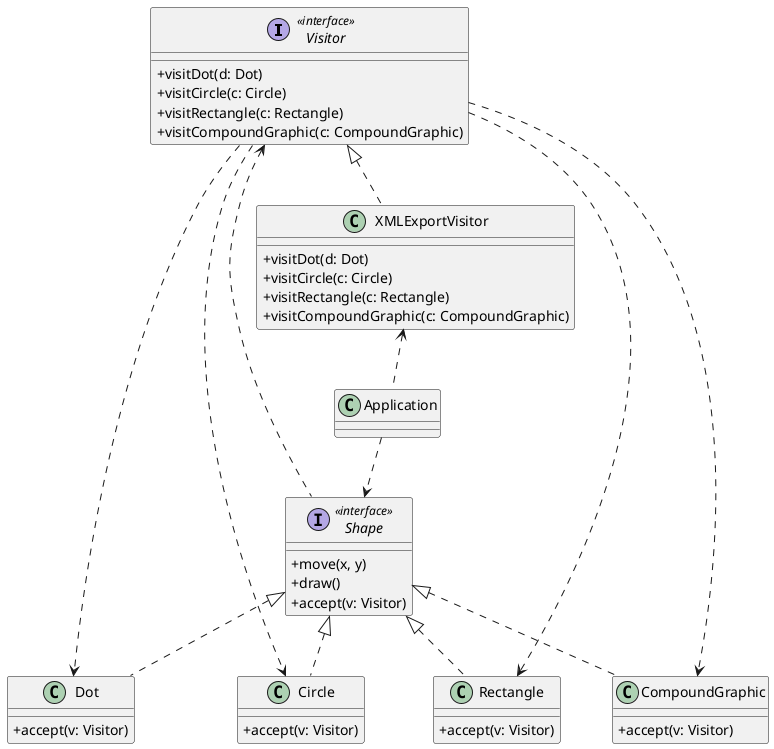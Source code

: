 @startuml Visitor Pseudocode
skinparam ClassAttributeIconSize 0

interface Visitor <<interface>> {
  + visitDot(d: Dot)
  + visitCircle(c: Circle)
  + visitRectangle(c: Rectangle)
  + visitCompoundGraphic(c: CompoundGraphic)
}

class XMLExportVisitor implements Visitor {
  + visitDot(d: Dot)
  + visitCircle(c: Circle)
  + visitRectangle(c: Rectangle)
  + visitCompoundGraphic(c: CompoundGraphic)
}

interface Shape <<interface>> {
  + move(x, y)
  + draw()
  + accept(v: Visitor)
}

class Dot implements Shape {
  + accept(v: Visitor)
}

class Circle implements Shape {
  + accept(v: Visitor)
}

class Rectangle implements Shape {
  + accept(v: Visitor)
}

class CompoundGraphic implements Shape {
  + accept(v: Visitor)
}

Visitor <. Shape

Visitor ..> Dot
Visitor ..> Circle
Visitor ..> Rectangle
Visitor ..> CompoundGraphic

class Application

XMLExportVisitor <.. Application
Application ..> Shape

@enduml